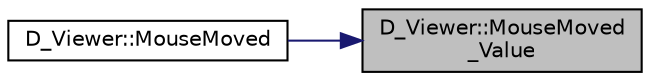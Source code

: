 digraph "D_Viewer::MouseMoved_Value"
{
 // LATEX_PDF_SIZE
  edge [fontname="Helvetica",fontsize="10",labelfontname="Helvetica",labelfontsize="10"];
  node [fontname="Helvetica",fontsize="10",shape=record];
  rankdir="RL";
  Node1 [label="D_Viewer::MouseMoved\l_Value",height=0.2,width=0.4,color="black", fillcolor="grey75", style="filled", fontcolor="black",tooltip=" "];
  Node1 -> Node2 [dir="back",color="midnightblue",fontsize="10",style="solid"];
  Node2 [label="D_Viewer::MouseMoved",height=0.2,width=0.4,color="black", fillcolor="white", style="filled",URL="$class_d___viewer.html#afdea9a5093f7a3f26256d6f6edbd41b5",tooltip=" "];
}
